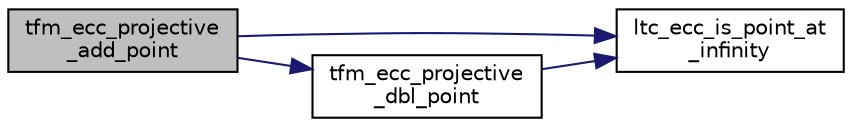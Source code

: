 digraph "tfm_ecc_projective_add_point"
{
 // LATEX_PDF_SIZE
  edge [fontname="Helvetica",fontsize="10",labelfontname="Helvetica",labelfontsize="10"];
  node [fontname="Helvetica",fontsize="10",shape=record];
  rankdir="LR";
  Node96 [label="tfm_ecc_projective\l_add_point",height=0.2,width=0.4,color="black", fillcolor="grey75", style="filled", fontcolor="black",tooltip="Add two ECC points."];
  Node96 -> Node97 [color="midnightblue",fontsize="10",style="solid",fontname="Helvetica"];
  Node97 [label="ltc_ecc_is_point_at\l_infinity",height=0.2,width=0.4,color="black", fillcolor="white", style="filled",URL="$tomcrypt__private_8h.html#a54a2d7d30af25ef341a8aca09269177d",tooltip=" "];
  Node96 -> Node98 [color="midnightblue",fontsize="10",style="solid",fontname="Helvetica"];
  Node98 [label="tfm_ecc_projective\l_dbl_point",height=0.2,width=0.4,color="black", fillcolor="white", style="filled",URL="$tfm__desc_8c.html#ad813bc1049823c93ea433632bd28ce27",tooltip=" "];
  Node98 -> Node97 [color="midnightblue",fontsize="10",style="solid",fontname="Helvetica"];
}
